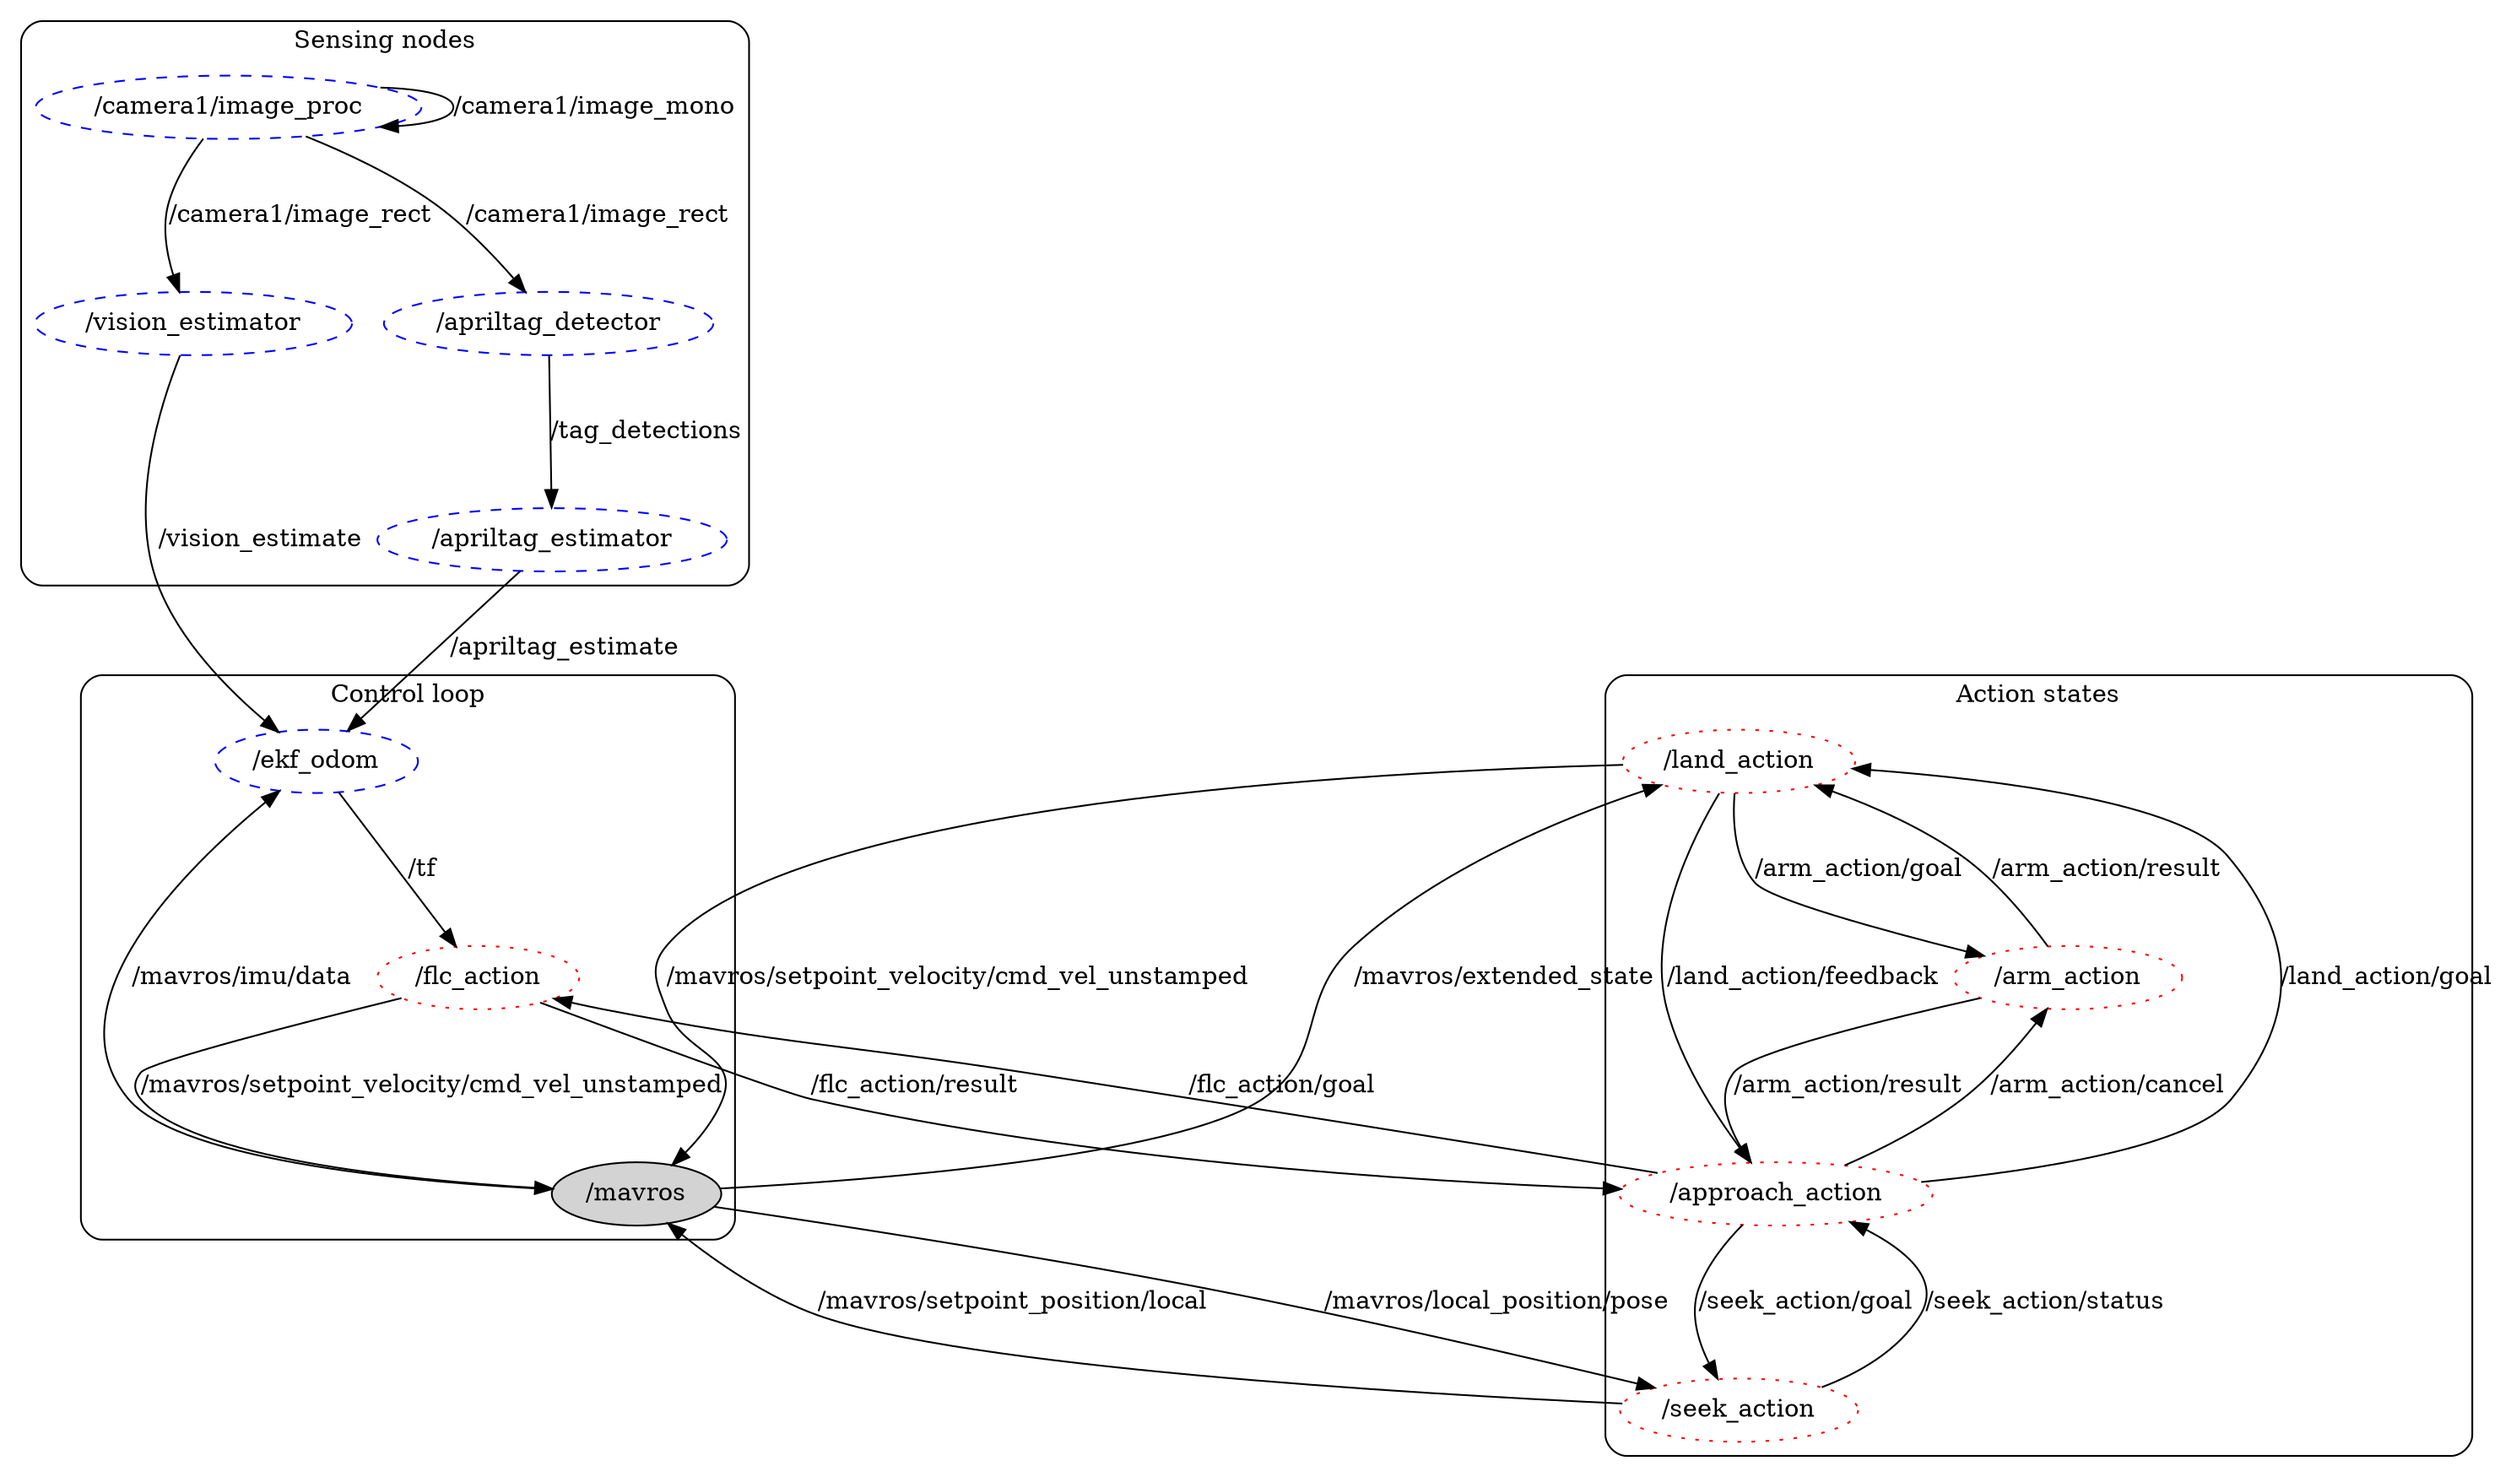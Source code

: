 digraph graphname {
	graph [bb="0,0,2376.8,961",
		compound=True,
		rank=same,
		rankdir=TB,
		ranksep=1.0
	];
	node [label="\N"];
	subgraph cluster_sensing {
        graph[label="Sensing nodes", style="rounded", rankdir=TB];
        n___vision_estimator	 [URL=__vision_estimator,
            height=0.5,
            label="/vision_estimator",
            shape=ellipse,
            color="blue",
            style="dashed",
            tooltip="/vision_estimator",
            width=2.004];
        n___apriltag_detector	 [URL=__apriltag_detector,
            height=0.5,
            label="/apriltag_detector",
            shape=ellipse,
            color="blue",
            style="dashed",
            tooltip="/apriltag_detector",
            width=2.022];
        n___apriltag_estimator	 [URL=__apriltag_estimator,
            height=0.5,
            label="/apriltag_estimator",
            shape=ellipse,
            color="blue",
            style="dashed",
            tooltip="/apriltag_estimator",
            width=2.1484];
        n___camera1__image_proc		 [URL=__camera1__image_proc,
            height=0.5,
            label="/camera1/image_proc",
            shape=ellipse,
            tooltip="/camera1/image_proc",
            color="blue",
            style="dashed",
            width=2.4373];
        n___apriltag_detector -> n___apriltag_estimator	 [URL=topic_3A__tag_detections,
            label="/tag_detections",
            lp="525.07,171.5",
            penwidth=1];
        n___camera1__image_proc -> n___apriltag_detector	 [URL=topic_3A__camera1__image_rect,
            label="/camera1/image_rect",
            lp="264.98,100.5",
            penwidth=1];
        n___camera1__image_proc -> n___vision_estimator	 [URL=topic_3A__camera1__image_rect,
            label="/camera1/image_rect",
            lp="264.98,100.5",
            penwidth=1];
        n___camera1__image_proc -> n___camera1__image_proc		 [URL=topic_3A__camera1__image_mono,
            label="/camera1/image_mono",
            lp="103.74,136.5",
            penwidth=1];
        }
    n___vision_estimator -> n___ekf_odom	 [URL=topic_3A__vision_estimate,
        label="/vision_estimate",
        lp="1030.2,238.5",
        penwidth=1];
    n___apriltag_estimator -> n___ekf_odom	 [URL=topic_3A__apriltag_estimate,
        label="/apriltag_estimate",
        lp="1030.2,238.5",
        penwidth=1];
    subgraph cluster_actions {
        graph[label="Action states",style="rounded",  rankdir=LR];
        n___land_action	 [URL=__land_action,
            color="red",
            style="dotted",
            height=0.5,
            label="/land_action",
            shape=ellipse,
            tooltip="/land_action",
            width=1.4985];
        n___arm_action	 [URL=__arm_action,
            color="red",
            style="dotted",
            height=0.5,
            label="/arm_action",
            shape=ellipse,
            tooltip="/arm_action",
            width=1.4804];
        n___approach_action	 [URL=__approach_action,
            color="red",
            style="dotted",
            height=0.5,
            label="/approach_action",
            shape=ellipse,
            tooltip="/approach_action",
            width=2.1665];
        n___seek_action	 [URL=__seek_action,
            color="red",
            style="dotted",
            height=0.5,
            label="/seek_action",
            shape=ellipse,
            tooltip="/seek_action",
            width=1.5165];
        n___seek_action -> n___approach_action	 [URL=topic_3A__seek_action__status,
            label="/seek_action/status",
            lp="1601.2,792.5",
            penwidth=1];
        n___land_action -> n___arm_action	 [URL=topic_3A__arm_action__goal,
            label="/arm_action/goal",
            lp="2212.2,754.5",
            penwidth=1];
        n___land_action -> n___approach_action	 [URL=topic_3A__land_action__feedback,
            label="/land_action/feedback",
            lp="1962.7,729.5",
            penwidth=1];
        n___arm_action -> n___land_action	 [URL=topic_3A__arm_action__result,
            label="/arm_action/result",
            lp="2212.2,716.5",
            penwidth=1];
        n___arm_action -> n___approach_action	 [URL=topic_3A__arm_action__result,
            label="/arm_action/result",
            lp="2092.5,784.5",
            penwidth=1];
        n___approach_action -> n___seek_action	 [URL=topic_3A__seek_action__goal,
            label="/seek_action/goal",
            lp="1601.2,759.5",
            penwidth=1];
        n___approach_action -> n___land_action	 [URL=topic_3A__land_action__goal,
            label="/land_action/goal",
            lp="1962.7,767.5",
            penwidth=1];
        n___approach_action -> n___arm_action	 [URL=topic_3A__arm_action__cancel,
            label="/arm_action/cancel",
            lp="2092.5,820.5",
            penwidth=1];
    }
    n___approach_action -> n___flc_action	 [URL=topic_3A__flc_action__goal,
        label="/flc_action/goal",
        lp="1962.7,628.5",
        penwidth=1];
    n___ekf_odom -> n___flc_action	 [URL=topic_3A__tf,
        label="/tf",
        lp="1816.7,282.5",
        penwidth=1];
    subgraph cluster_control {
        graph[label="Control loop",style="rounded",  rankdir=TB];
        n___mavros	 [URL=__mavros,
            style="filled",
            height=0.5,
            label="/mavros",
            shape=ellipse,
            tooltip="/mavros",
            width=1.1013];
        n___flc_action	 [URL=__flc_action,
            style="dotted",
            color="red",
            height=0.5,
            label="/flc_action",
            shape=ellipse,
            tooltip="/flc_action",
            width=1.336];
        n___mavros -> n___ekf_odom	 [URL=topic_3A__mavros__imu__data,
            label="/mavros/imu/data",
            lp="1260.5,416.5",
            penwidth=1];
        n___ekf_odom	 [URL=__ekf_odom,
            height=0.5,
            label="/ekf_odom",
            shape=ellipse,
            color="blue",
            style="dashed",
            tooltip="/ekf_odom",
            width=1.3721];
        n___flc_action -> n___mavros	 [URL=topic_3A__mavros__setpoint_velocity__cmd_vel_unstamped,
            label="/mavros/setpoint_velocity/cmd_vel_unstamped",
            lp="1601.2,465.5",
            penwidth=1];
    }
    n___seek_action -> n___mavros	 [URL=topic_3A__mavros__setpoint_position__local,
        label="/mavros/setpoint_position/local",
        lp="1260.5,694.5",
        penwidth=1];
    n___land_action -> n___mavros	 [URL=topic_3A__mavros__setpoint_velocity__cmd_vel_unstamped,
        label="/mavros/setpoint_velocity/cmd_vel_unstamped",
        lp="1601.2,584.5",
        penwidth=1];
	n___mavros -> n___seek_action	 [URL=topic_3A__mavros__local_position__pose,
		label="/mavros/local_position/pose",
		lp="1260.5,731.5",
		penwidth=1];
	n___mavros -> n___land_action	 [URL=topic_3A__mavros__extended_state,
		label="/mavros/extended_state",
		lp="1601.2,682.5",
		penwidth=1];
	n___flc_action -> n___approach_action	 [URL=topic_3A__flc_action__result,
		label="/flc_action/result",
		lp="1962.7,695.5",
		penwidth=1];
}

